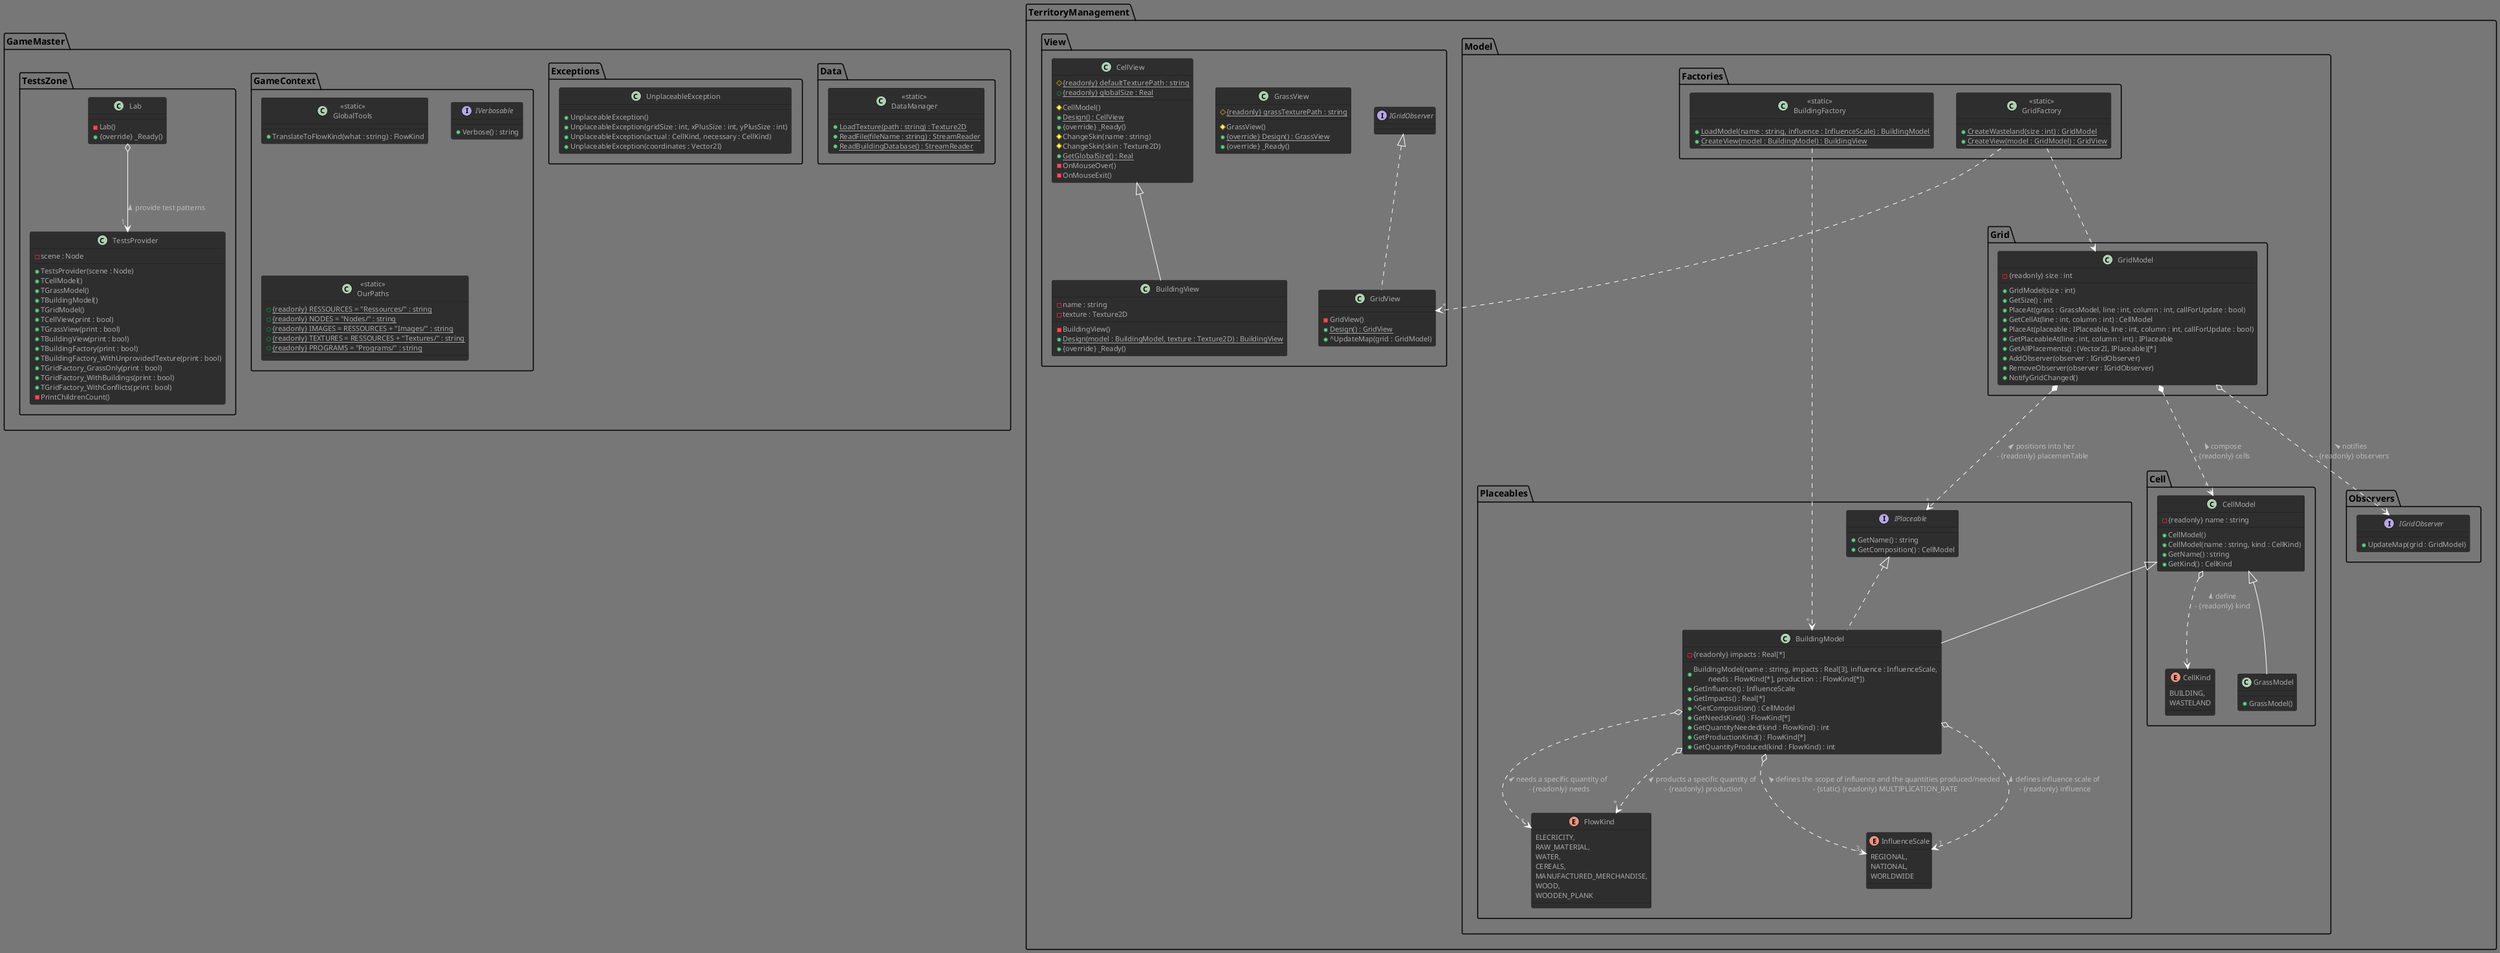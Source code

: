 @startuml
!theme reddress-darkgreen

/' -------------------------------
- OBJECTS
-- '/

/' all globals class '/
package GameMaster {

    /' data loading and reading '/
    package Data{
        class "<<static>>\nDataManager" as DataManager{
            + {static} LoadTexture(path : string) : Texture2D
            + {static} ReadFile(fileName : string) : StreamReader
            + {static} ReadBuildingDatabase() : StreamReader
        }
    }

    /' personals exceptions '/
    package Exceptions {
        class UnplaceableException {
            + UnplaceableException()
            + UnplaceableException(gridSize : int, xPlusSize : int, yPlusSize : int)
            + UnplaceableException(actual : CellKind, necessary : CellKind)
            + UnplaceableException(coordinates : Vector2I)
        }
    }
    
    package GameContext{
        class "<<static>>\nGlobalTools" as GlobalTools {
             + TranslateToFlowKind(what : string) : FlowKind
        }
        
        interface IVerbosable {
            + Verbose() : string
        }
        
        class "<<static>>\nOurPaths" as OurPaths {
            + {static} {readonly} RESSOURCES = "Ressources/" : string
            + {static} {readonly} NODES = "Nodes/" : string
            + {static} {readonly} IMAGES = RESSOURCES + "Images/" : string
            + {static} {readonly} TEXTURES = RESSOURCES + "Textures/" : string
            + {static} {readonly} PROGRAMS = "Programs/" : string
            /' etc '/
        }
    }

    package TestsZone {
        /' node for tests '/
        class Lab {
            - Lab()
            + {override} _Ready()
        }

        class TestsProvider {
            - scene : Node
            + TestsProvider(scene : Node)
            + TCellModel()
            + TGrassModel()
            + TBuildingModel()
            + TGridModel()
            + TCellView(print : bool)
            + TGrassView(print : bool)
            + TBuildingView(print : bool)
            + TBuildingFactory(print : bool)
            + TBuildingFactory_WithUnprovidedTexture(print : bool)
            + TGridFactory_GrassOnly(print : bool)
            + TGridFactory_WithBuildings(print : bool)
            + TGridFactory_WithConflicts(print : bool)
            - PrintChildrenCount()
        }
    }
}

/' TerritoryManagement '/
package TerritoryManagement {
    package Model{
        package Cell{
            enum CellKind{
                BUILDING,
                WASTELAND
            }

            class CellModel{
                - {readonly} name : string
                + CellModel()
                + CellModel(name : string, kind : CellKind)
                + GetName() : string
                + GetKind() : CellKind
            }

            class GrassModel extends CellModel {
                + GrassModel()
            }
        }

        package Factories{
            class "<<static>>\nBuildingFactory" as BuildingFactory{
                + {static} LoadModel(name : string, influence : InfluenceScale) : BuildingModel
                + {static} CreateView(model : BuildingModel) : BuildingView
            }

            class "<<static>>\nGridFactory" as GridFactory{
                + {static} CreateWasteland(size : int) : GridModel
                + {static} CreateView(model : GridModel) : GridView
            }
        }

        package Grid{
            class GridModel{
                - {readonly} size : int
                + GridModel(size : int)
                + GetSize() : int
                + PlaceAt(grass : GrassModel, line : int, column : int, callForUpdate : bool)
                + GetCellAt(line : int, column : int) : CellModel
                + PlaceAt(placeable : IPlaceable, line : int, column : int, callForUpdate : bool)
                + GetPlaceableAt(line : int, column : int) : IPlaceable
                + GetAllPlacements() : (Vector2I, IPlaceable)[*]
                + AddObserver(observer : IGridObserver)
                + RemoveObserver(observer : IGridObserver)
                + NotifyGridChanged()
            }
        }

        package Placeables {
            interface IPlaceable {
                + GetName() : string
                + GetComposition() : CellModel
            }

            enum FlowKind {
                 ELECRICITY,
                 RAW_MATERIAL,
                 WATER,
                 CEREALS,
                 MANUFACTURED_MERCHANDISE,
                 WOOD,
                 WOODEN_PLANK
            }

            enum InfluenceScale {
                REGIONAL,
                NATIONAL,
                WORLDWIDE
            }

            class BuildingModel extends TerritoryManagement.Model.Cell.CellModel implements IPlaceable{
                - {readonly} impacts : Real[*]
                + BuildingModel(name : string, impacts : Real[3], influence : InfluenceScale,\n\tneeds : FlowKind[*], production : : FlowKind[*])
                + GetInfluence() : InfluenceScale
                + GetImpacts() : Real[*]
                + ^GetComposition() : CellModel
                + GetNeedsKind() : FlowKind[*]
                + GetQuantityNeeded(kind : FlowKind) : int
                + GetProductionKind() : FlowKind[*]
                + GetQuantityProduced(kind : FlowKind) : int
            }
        }
    }

    package Observers {
        interface IGridObserver{
            + UpdateMap(grid : GridModel)
        }
    }

    package View{
        class BuildingView extends CellView {
            - name : string
            - texture : Texture2D
            - BuildingView()
            + {static} Design(model : BuildingModel, texture : Texture2D) : BuildingView
            + {override} _Ready()
        }

        class CellView {
            # {static} {readonly} defaultTexturePath : string
            + {static} {readonly} globalSize : Real
            # CellModel()
            + {static} Design() : CellView
            + {override} _Ready()
            # ChangeSkin(name : string)
            # ChangeSkin(skin : Texture2D)
            + {static} GetGlobalSize() : Real
            - OnMouseOver()
            - OnMouseExit()
        }

        class GrassView {
            # {static} {readonly} grassTexturePath : string
            # GrassView()
            + {static} {override} Design() : GrassView
            + {override} _Ready()
        }

        class GridView implements IGridObserver {
            - GridView()
            + {static} Design() : GridView
            + ^UpdateMap(grid : GridModel)
        }
    }
}

/' -------------------------------
- AGREGATIONS / COMPOSITIONS
-- '/
CellModel o..> CellKind : < define\n- {readonly} kind
GridModel *..> " * "CellModel : < compose\n- {readonly} cells
GridModel *..> " * "TerritoryManagement.Model.Placeables.IPlaceable : < positions into her\n - {readonly} placemenTable
GridModel o..> " * "TerritoryManagement.Observers.IGridObserver : < notifies\n - {readonly} observers
GridFactory ..> " * "TerritoryManagement.Model.Grid.GridModel
GridFactory ..> " * "TerritoryManagement.View.GridView
BuildingFactory ..> " * "TerritoryManagement.Model.Placeables.BuildingModel
BuildingModel o..> " 3 "InfluenceScale : < defines the scope of influence and the quantities produced/needed\n - {static} {readonly} MULTIPLICATION_RATE
BuildingModel o..> " 1 "InfluenceScale : < defines influence scale of\n - {readonly} influence
BuildingModel o..> " * "FlowKind : < needs a specific quantity of\n - {readonly} needs
BuildingModel o..> " * "FlowKind : < products a specific quantity of\n - {readonly} production

/' -------------------------------
- RELATIONS
-- '/
Lab o--> " 1 "TestsProvider : < provide test patterns

@enduml
